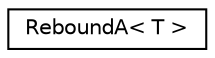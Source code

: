 digraph "Graphical Class Hierarchy"
{
  edge [fontname="Helvetica",fontsize="10",labelfontname="Helvetica",labelfontsize="10"];
  node [fontname="Helvetica",fontsize="10",shape=record];
  rankdir="LR";
  Node0 [label="ReboundA\< T \>",height=0.2,width=0.4,color="black", fillcolor="white", style="filled",URL="$struct_rebound_a.html"];
}
